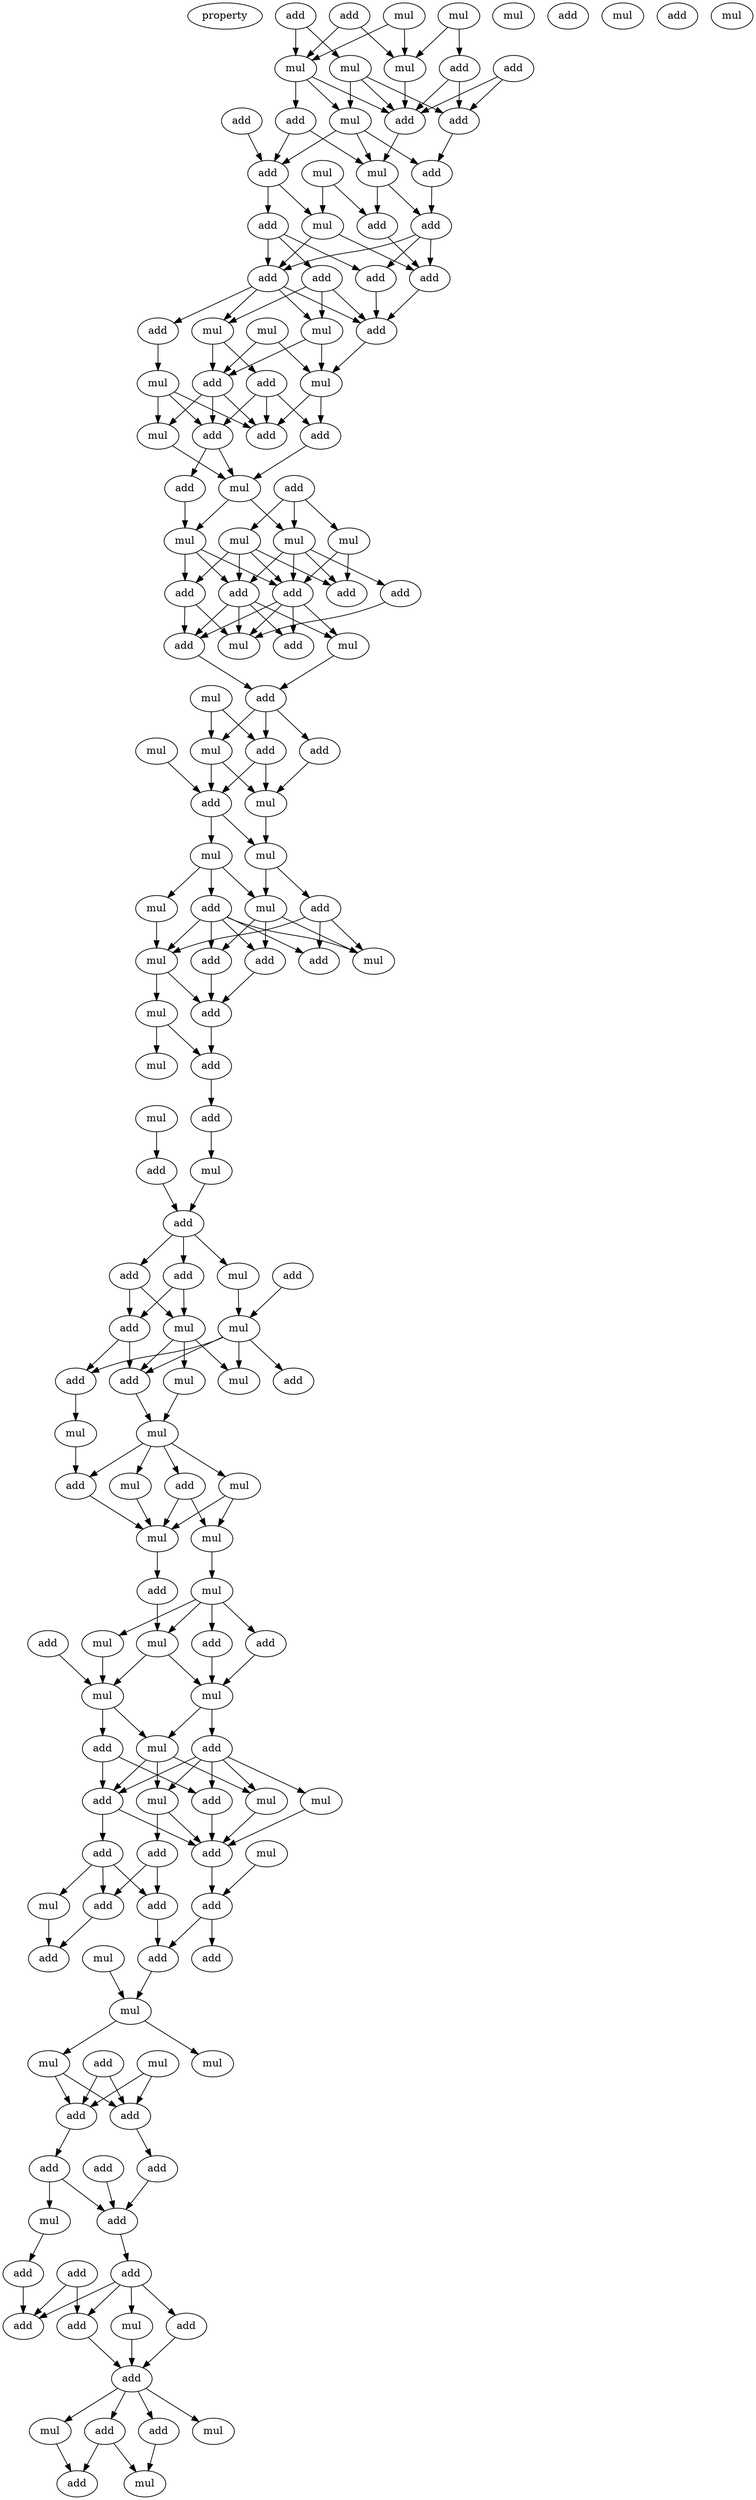 digraph {
    node [fontcolor=black]
    property [mul=2,lf=1.8]
    0 [ label = add ];
    1 [ label = add ];
    2 [ label = mul ];
    3 [ label = mul ];
    4 [ label = mul ];
    5 [ label = mul ];
    6 [ label = add ];
    7 [ label = mul ];
    8 [ label = add ];
    9 [ label = add ];
    10 [ label = add ];
    11 [ label = add ];
    12 [ label = add ];
    13 [ label = mul ];
    14 [ label = add ];
    15 [ label = mul ];
    16 [ label = add ];
    17 [ label = mul ];
    18 [ label = add ];
    19 [ label = mul ];
    20 [ label = add ];
    21 [ label = add ];
    22 [ label = add ];
    23 [ label = add ];
    24 [ label = add ];
    25 [ label = add ];
    26 [ label = mul ];
    27 [ label = add ];
    28 [ label = mul ];
    29 [ label = add ];
    30 [ label = mul ];
    31 [ label = add ];
    32 [ label = mul ];
    33 [ label = add ];
    34 [ label = mul ];
    35 [ label = add ];
    36 [ label = add ];
    37 [ label = mul ];
    38 [ label = add ];
    39 [ label = add ];
    40 [ label = mul ];
    41 [ label = add ];
    42 [ label = mul ];
    43 [ label = mul ];
    44 [ label = mul ];
    45 [ label = mul ];
    46 [ label = add ];
    47 [ label = add ];
    48 [ label = add ];
    49 [ label = add ];
    50 [ label = add ];
    51 [ label = mul ];
    52 [ label = add ];
    53 [ label = add ];
    54 [ label = mul ];
    55 [ label = add ];
    56 [ label = mul ];
    57 [ label = mul ];
    58 [ label = mul ];
    59 [ label = mul ];
    60 [ label = add ];
    61 [ label = add ];
    62 [ label = mul ];
    63 [ label = add ];
    64 [ label = mul ];
    65 [ label = mul ];
    66 [ label = add ];
    67 [ label = add ];
    68 [ label = mul ];
    69 [ label = mul ];
    70 [ label = add ];
    71 [ label = mul ];
    72 [ label = add ];
    73 [ label = add ];
    74 [ label = mul ];
    75 [ label = mul ];
    76 [ label = add ];
    77 [ label = add ];
    78 [ label = mul ];
    79 [ label = add ];
    80 [ label = mul ];
    81 [ label = add ];
    82 [ label = mul ];
    83 [ label = add ];
    84 [ label = add ];
    85 [ label = add ];
    86 [ label = add ];
    87 [ label = mul ];
    88 [ label = add ];
    89 [ label = mul ];
    90 [ label = mul ];
    91 [ label = add ];
    92 [ label = mul ];
    93 [ label = add ];
    94 [ label = add ];
    95 [ label = add ];
    96 [ label = mul ];
    97 [ label = mul ];
    98 [ label = mul ];
    99 [ label = mul ];
    100 [ label = mul ];
    101 [ label = add ];
    102 [ label = mul ];
    103 [ label = add ];
    104 [ label = mul ];
    105 [ label = mul ];
    106 [ label = mul ];
    107 [ label = add ];
    108 [ label = mul ];
    109 [ label = add ];
    110 [ label = add ];
    111 [ label = add ];
    112 [ label = mul ];
    113 [ label = mul ];
    114 [ label = mul ];
    115 [ label = add ];
    116 [ label = add ];
    117 [ label = mul ];
    118 [ label = mul ];
    119 [ label = add ];
    120 [ label = mul ];
    121 [ label = add ];
    122 [ label = mul ];
    123 [ label = add ];
    124 [ label = add ];
    125 [ label = add ];
    126 [ label = mul ];
    127 [ label = add ];
    128 [ label = add ];
    129 [ label = add ];
    130 [ label = mul ];
    131 [ label = add ];
    132 [ label = add ];
    133 [ label = mul ];
    134 [ label = add ];
    135 [ label = mul ];
    136 [ label = mul ];
    137 [ label = mul ];
    138 [ label = mul ];
    139 [ label = add ];
    140 [ label = add ];
    141 [ label = add ];
    142 [ label = add ];
    143 [ label = add ];
    144 [ label = add ];
    145 [ label = mul ];
    146 [ label = add ];
    147 [ label = add ];
    148 [ label = add ];
    149 [ label = add ];
    150 [ label = mul ];
    151 [ label = add ];
    152 [ label = add ];
    153 [ label = add ];
    154 [ label = add ];
    155 [ label = add ];
    156 [ label = mul ];
    157 [ label = mul ];
    158 [ label = add ];
    159 [ label = mul ];
    160 [ label = add ];
    161 [ label = add ];
    162 [ label = mul ];
    0 -> 5 [ name = 0 ];
    0 -> 7 [ name = 1 ];
    1 -> 4 [ name = 2 ];
    1 -> 7 [ name = 3 ];
    2 -> 4 [ name = 4 ];
    2 -> 7 [ name = 5 ];
    3 -> 4 [ name = 6 ];
    3 -> 6 [ name = 7 ];
    4 -> 12 [ name = 8 ];
    5 -> 10 [ name = 9 ];
    5 -> 12 [ name = 10 ];
    5 -> 13 [ name = 11 ];
    6 -> 10 [ name = 12 ];
    6 -> 12 [ name = 13 ];
    7 -> 11 [ name = 14 ];
    7 -> 12 [ name = 15 ];
    7 -> 13 [ name = 16 ];
    8 -> 10 [ name = 17 ];
    8 -> 12 [ name = 18 ];
    9 -> 16 [ name = 19 ];
    10 -> 14 [ name = 20 ];
    11 -> 15 [ name = 21 ];
    11 -> 16 [ name = 22 ];
    12 -> 15 [ name = 23 ];
    13 -> 14 [ name = 24 ];
    13 -> 15 [ name = 25 ];
    13 -> 16 [ name = 26 ];
    14 -> 18 [ name = 27 ];
    15 -> 18 [ name = 28 ];
    15 -> 20 [ name = 29 ];
    16 -> 19 [ name = 30 ];
    16 -> 21 [ name = 31 ];
    17 -> 19 [ name = 32 ];
    17 -> 20 [ name = 33 ];
    18 -> 22 [ name = 34 ];
    18 -> 24 [ name = 35 ];
    18 -> 25 [ name = 36 ];
    19 -> 22 [ name = 37 ];
    19 -> 24 [ name = 38 ];
    20 -> 24 [ name = 39 ];
    21 -> 22 [ name = 40 ];
    21 -> 23 [ name = 41 ];
    21 -> 25 [ name = 42 ];
    22 -> 27 [ name = 43 ];
    22 -> 28 [ name = 44 ];
    22 -> 29 [ name = 45 ];
    22 -> 30 [ name = 46 ];
    23 -> 28 [ name = 47 ];
    23 -> 29 [ name = 48 ];
    23 -> 30 [ name = 49 ];
    24 -> 29 [ name = 50 ];
    25 -> 29 [ name = 51 ];
    26 -> 33 [ name = 52 ];
    26 -> 34 [ name = 53 ];
    27 -> 32 [ name = 54 ];
    28 -> 33 [ name = 55 ];
    28 -> 34 [ name = 56 ];
    29 -> 34 [ name = 57 ];
    30 -> 31 [ name = 58 ];
    30 -> 33 [ name = 59 ];
    31 -> 35 [ name = 60 ];
    31 -> 36 [ name = 61 ];
    31 -> 38 [ name = 62 ];
    32 -> 35 [ name = 63 ];
    32 -> 36 [ name = 64 ];
    32 -> 37 [ name = 65 ];
    33 -> 35 [ name = 66 ];
    33 -> 36 [ name = 67 ];
    33 -> 37 [ name = 68 ];
    34 -> 36 [ name = 69 ];
    34 -> 38 [ name = 70 ];
    35 -> 40 [ name = 71 ];
    35 -> 41 [ name = 72 ];
    37 -> 40 [ name = 73 ];
    38 -> 40 [ name = 74 ];
    39 -> 42 [ name = 75 ];
    39 -> 43 [ name = 76 ];
    39 -> 45 [ name = 77 ];
    40 -> 44 [ name = 78 ];
    40 -> 45 [ name = 79 ];
    41 -> 44 [ name = 80 ];
    42 -> 49 [ name = 81 ];
    42 -> 50 [ name = 82 ];
    43 -> 47 [ name = 83 ];
    43 -> 48 [ name = 84 ];
    43 -> 49 [ name = 85 ];
    43 -> 50 [ name = 86 ];
    44 -> 47 [ name = 87 ];
    44 -> 48 [ name = 88 ];
    44 -> 49 [ name = 89 ];
    45 -> 46 [ name = 90 ];
    45 -> 48 [ name = 91 ];
    45 -> 49 [ name = 92 ];
    45 -> 50 [ name = 93 ];
    46 -> 54 [ name = 94 ];
    47 -> 53 [ name = 95 ];
    47 -> 54 [ name = 96 ];
    48 -> 51 [ name = 97 ];
    48 -> 52 [ name = 98 ];
    48 -> 53 [ name = 99 ];
    48 -> 54 [ name = 100 ];
    49 -> 51 [ name = 101 ];
    49 -> 52 [ name = 102 ];
    49 -> 53 [ name = 103 ];
    49 -> 54 [ name = 104 ];
    51 -> 55 [ name = 105 ];
    53 -> 55 [ name = 106 ];
    55 -> 58 [ name = 107 ];
    55 -> 60 [ name = 108 ];
    55 -> 61 [ name = 109 ];
    56 -> 58 [ name = 110 ];
    56 -> 60 [ name = 111 ];
    57 -> 63 [ name = 112 ];
    58 -> 62 [ name = 113 ];
    58 -> 63 [ name = 114 ];
    60 -> 62 [ name = 115 ];
    60 -> 63 [ name = 116 ];
    61 -> 62 [ name = 117 ];
    62 -> 64 [ name = 118 ];
    63 -> 64 [ name = 119 ];
    63 -> 65 [ name = 120 ];
    64 -> 67 [ name = 121 ];
    64 -> 69 [ name = 122 ];
    65 -> 66 [ name = 123 ];
    65 -> 68 [ name = 124 ];
    65 -> 69 [ name = 125 ];
    66 -> 70 [ name = 126 ];
    66 -> 71 [ name = 127 ];
    66 -> 72 [ name = 128 ];
    66 -> 73 [ name = 129 ];
    66 -> 74 [ name = 130 ];
    67 -> 71 [ name = 131 ];
    67 -> 73 [ name = 132 ];
    67 -> 74 [ name = 133 ];
    68 -> 71 [ name = 134 ];
    69 -> 70 [ name = 135 ];
    69 -> 72 [ name = 136 ];
    69 -> 74 [ name = 137 ];
    70 -> 76 [ name = 138 ];
    71 -> 75 [ name = 139 ];
    71 -> 76 [ name = 140 ];
    72 -> 76 [ name = 141 ];
    75 -> 77 [ name = 142 ];
    75 -> 78 [ name = 143 ];
    76 -> 77 [ name = 144 ];
    77 -> 79 [ name = 145 ];
    79 -> 82 [ name = 146 ];
    80 -> 81 [ name = 147 ];
    81 -> 83 [ name = 148 ];
    82 -> 83 [ name = 149 ];
    83 -> 84 [ name = 150 ];
    83 -> 85 [ name = 151 ];
    83 -> 87 [ name = 152 ];
    84 -> 89 [ name = 153 ];
    84 -> 91 [ name = 154 ];
    85 -> 89 [ name = 155 ];
    85 -> 91 [ name = 156 ];
    86 -> 90 [ name = 157 ];
    87 -> 90 [ name = 158 ];
    89 -> 92 [ name = 159 ];
    89 -> 95 [ name = 160 ];
    89 -> 96 [ name = 161 ];
    90 -> 93 [ name = 162 ];
    90 -> 94 [ name = 163 ];
    90 -> 95 [ name = 164 ];
    90 -> 96 [ name = 165 ];
    91 -> 94 [ name = 166 ];
    91 -> 95 [ name = 167 ];
    92 -> 98 [ name = 168 ];
    94 -> 97 [ name = 169 ];
    95 -> 98 [ name = 170 ];
    97 -> 101 [ name = 171 ];
    98 -> 100 [ name = 172 ];
    98 -> 101 [ name = 173 ];
    98 -> 102 [ name = 174 ];
    98 -> 103 [ name = 175 ];
    100 -> 104 [ name = 176 ];
    100 -> 105 [ name = 177 ];
    101 -> 105 [ name = 178 ];
    102 -> 105 [ name = 179 ];
    103 -> 104 [ name = 180 ];
    103 -> 105 [ name = 181 ];
    104 -> 106 [ name = 182 ];
    105 -> 107 [ name = 183 ];
    106 -> 108 [ name = 184 ];
    106 -> 109 [ name = 185 ];
    106 -> 110 [ name = 186 ];
    106 -> 112 [ name = 187 ];
    107 -> 112 [ name = 188 ];
    108 -> 114 [ name = 189 ];
    109 -> 113 [ name = 190 ];
    110 -> 113 [ name = 191 ];
    111 -> 114 [ name = 192 ];
    112 -> 113 [ name = 193 ];
    112 -> 114 [ name = 194 ];
    113 -> 116 [ name = 195 ];
    113 -> 117 [ name = 196 ];
    114 -> 115 [ name = 197 ];
    114 -> 117 [ name = 198 ];
    115 -> 119 [ name = 199 ];
    115 -> 121 [ name = 200 ];
    116 -> 118 [ name = 201 ];
    116 -> 119 [ name = 202 ];
    116 -> 120 [ name = 203 ];
    116 -> 121 [ name = 204 ];
    116 -> 122 [ name = 205 ];
    117 -> 118 [ name = 206 ];
    117 -> 119 [ name = 207 ];
    117 -> 122 [ name = 208 ];
    118 -> 123 [ name = 209 ];
    118 -> 125 [ name = 210 ];
    119 -> 124 [ name = 211 ];
    119 -> 125 [ name = 212 ];
    120 -> 125 [ name = 213 ];
    121 -> 125 [ name = 214 ];
    122 -> 125 [ name = 215 ];
    123 -> 128 [ name = 216 ];
    123 -> 129 [ name = 217 ];
    124 -> 128 [ name = 218 ];
    124 -> 129 [ name = 219 ];
    124 -> 130 [ name = 220 ];
    125 -> 127 [ name = 221 ];
    126 -> 127 [ name = 222 ];
    127 -> 131 [ name = 223 ];
    127 -> 134 [ name = 224 ];
    128 -> 132 [ name = 225 ];
    129 -> 134 [ name = 226 ];
    130 -> 132 [ name = 227 ];
    133 -> 135 [ name = 228 ];
    134 -> 135 [ name = 229 ];
    135 -> 137 [ name = 230 ];
    135 -> 138 [ name = 231 ];
    136 -> 140 [ name = 232 ];
    136 -> 141 [ name = 233 ];
    137 -> 140 [ name = 234 ];
    137 -> 141 [ name = 235 ];
    139 -> 140 [ name = 236 ];
    139 -> 141 [ name = 237 ];
    140 -> 144 [ name = 238 ];
    141 -> 142 [ name = 239 ];
    142 -> 146 [ name = 240 ];
    143 -> 146 [ name = 241 ];
    144 -> 145 [ name = 242 ];
    144 -> 146 [ name = 243 ];
    145 -> 148 [ name = 244 ];
    146 -> 149 [ name = 245 ];
    147 -> 151 [ name = 246 ];
    147 -> 154 [ name = 247 ];
    148 -> 151 [ name = 248 ];
    149 -> 150 [ name = 249 ];
    149 -> 151 [ name = 250 ];
    149 -> 152 [ name = 251 ];
    149 -> 154 [ name = 252 ];
    150 -> 155 [ name = 253 ];
    152 -> 155 [ name = 254 ];
    154 -> 155 [ name = 255 ];
    155 -> 157 [ name = 256 ];
    155 -> 158 [ name = 257 ];
    155 -> 159 [ name = 258 ];
    155 -> 160 [ name = 259 ];
    157 -> 161 [ name = 260 ];
    158 -> 161 [ name = 261 ];
    158 -> 162 [ name = 262 ];
    160 -> 162 [ name = 263 ];
}
